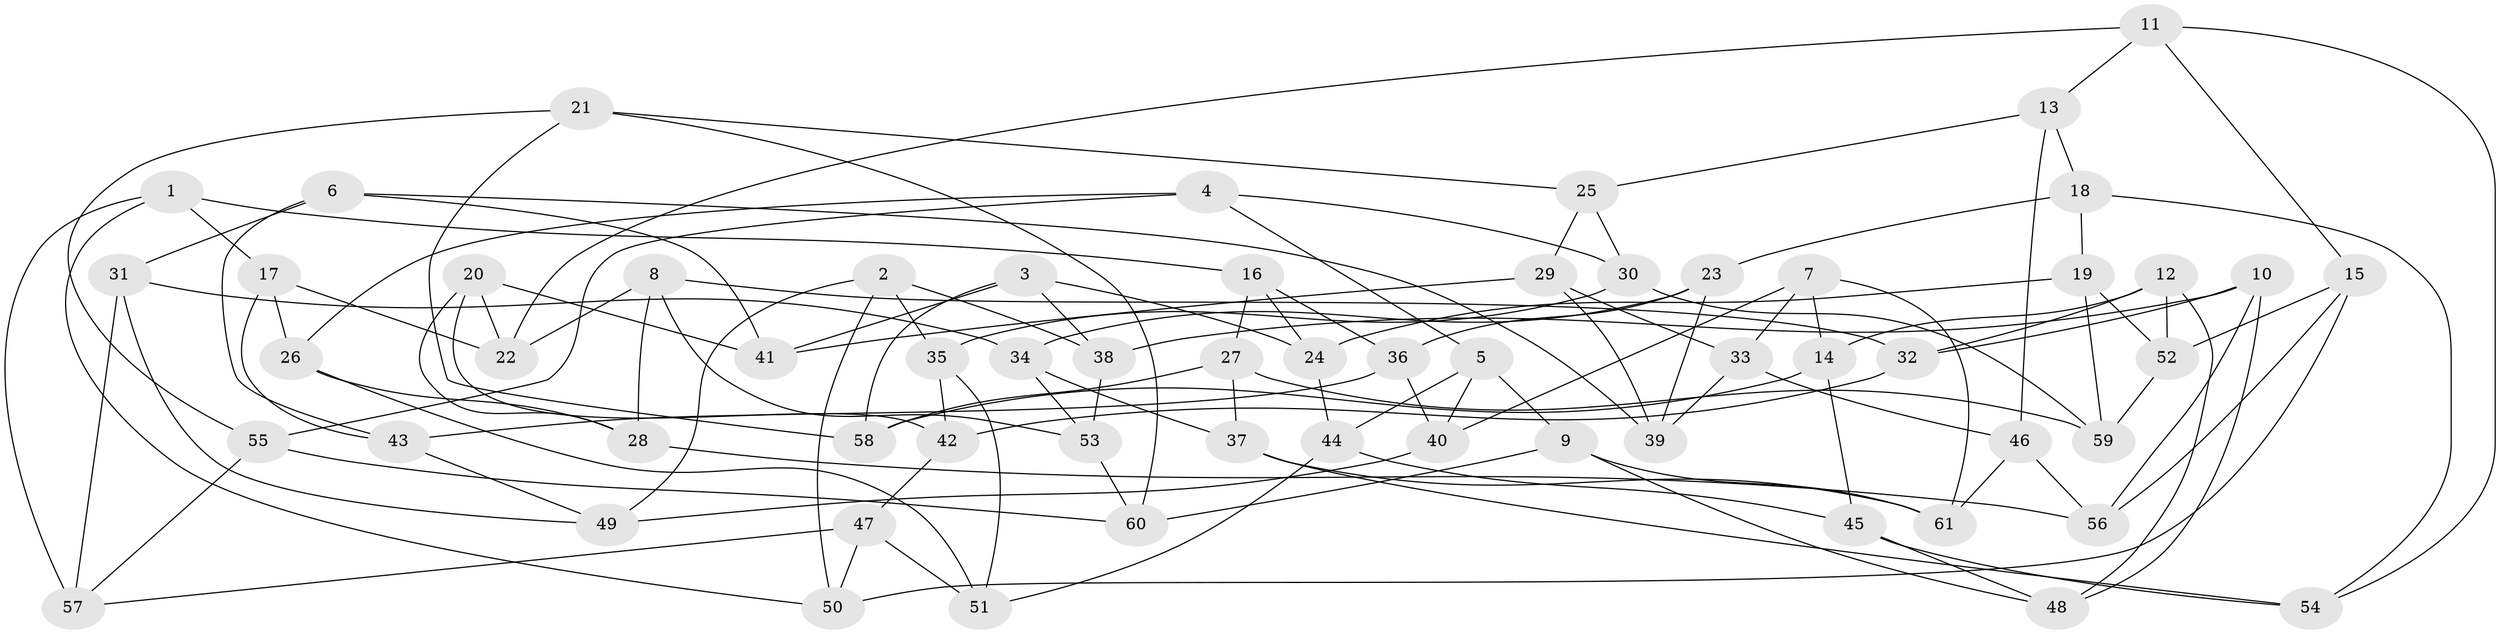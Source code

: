 // Generated by graph-tools (version 1.1) at 2025/16/03/09/25 04:16:12]
// undirected, 61 vertices, 122 edges
graph export_dot {
graph [start="1"]
  node [color=gray90,style=filled];
  1;
  2;
  3;
  4;
  5;
  6;
  7;
  8;
  9;
  10;
  11;
  12;
  13;
  14;
  15;
  16;
  17;
  18;
  19;
  20;
  21;
  22;
  23;
  24;
  25;
  26;
  27;
  28;
  29;
  30;
  31;
  32;
  33;
  34;
  35;
  36;
  37;
  38;
  39;
  40;
  41;
  42;
  43;
  44;
  45;
  46;
  47;
  48;
  49;
  50;
  51;
  52;
  53;
  54;
  55;
  56;
  57;
  58;
  59;
  60;
  61;
  1 -- 50;
  1 -- 16;
  1 -- 57;
  1 -- 17;
  2 -- 35;
  2 -- 49;
  2 -- 50;
  2 -- 38;
  3 -- 24;
  3 -- 41;
  3 -- 38;
  3 -- 58;
  4 -- 30;
  4 -- 5;
  4 -- 26;
  4 -- 55;
  5 -- 44;
  5 -- 40;
  5 -- 9;
  6 -- 31;
  6 -- 39;
  6 -- 43;
  6 -- 41;
  7 -- 14;
  7 -- 40;
  7 -- 33;
  7 -- 61;
  8 -- 28;
  8 -- 32;
  8 -- 22;
  8 -- 53;
  9 -- 60;
  9 -- 61;
  9 -- 48;
  10 -- 38;
  10 -- 32;
  10 -- 56;
  10 -- 48;
  11 -- 13;
  11 -- 15;
  11 -- 22;
  11 -- 54;
  12 -- 32;
  12 -- 52;
  12 -- 14;
  12 -- 48;
  13 -- 25;
  13 -- 18;
  13 -- 46;
  14 -- 58;
  14 -- 45;
  15 -- 50;
  15 -- 56;
  15 -- 52;
  16 -- 27;
  16 -- 24;
  16 -- 36;
  17 -- 22;
  17 -- 43;
  17 -- 26;
  18 -- 19;
  18 -- 54;
  18 -- 23;
  19 -- 59;
  19 -- 24;
  19 -- 52;
  20 -- 41;
  20 -- 22;
  20 -- 42;
  20 -- 28;
  21 -- 55;
  21 -- 58;
  21 -- 25;
  21 -- 60;
  23 -- 36;
  23 -- 39;
  23 -- 34;
  24 -- 44;
  25 -- 29;
  25 -- 30;
  26 -- 28;
  26 -- 51;
  27 -- 37;
  27 -- 58;
  27 -- 59;
  28 -- 56;
  29 -- 41;
  29 -- 39;
  29 -- 33;
  30 -- 59;
  30 -- 35;
  31 -- 34;
  31 -- 57;
  31 -- 49;
  32 -- 42;
  33 -- 46;
  33 -- 39;
  34 -- 53;
  34 -- 37;
  35 -- 42;
  35 -- 51;
  36 -- 40;
  36 -- 43;
  37 -- 54;
  37 -- 61;
  38 -- 53;
  40 -- 49;
  42 -- 47;
  43 -- 49;
  44 -- 51;
  44 -- 45;
  45 -- 54;
  45 -- 48;
  46 -- 61;
  46 -- 56;
  47 -- 50;
  47 -- 57;
  47 -- 51;
  52 -- 59;
  53 -- 60;
  55 -- 57;
  55 -- 60;
}
